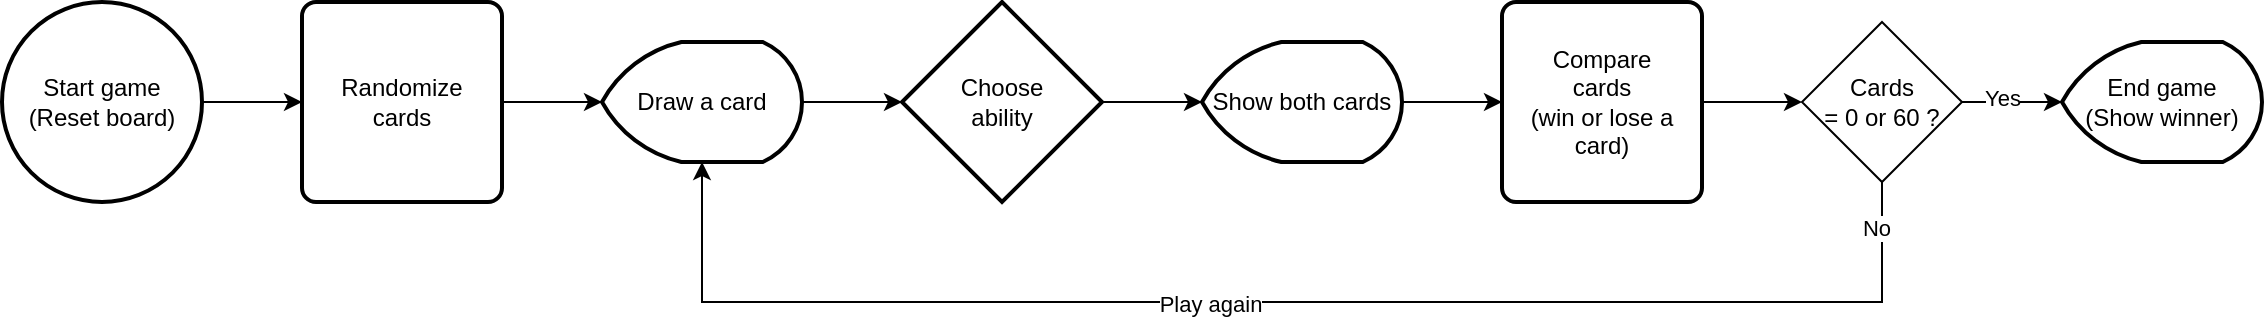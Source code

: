 <mxfile version="15.7.1" type="github">
  <diagram name="Page-1" id="c7488fd3-1785-93aa-aadb-54a6760d102a">
    <mxGraphModel dx="1422" dy="794" grid="1" gridSize="10" guides="1" tooltips="1" connect="1" arrows="1" fold="1" page="1" pageScale="1" pageWidth="1100" pageHeight="850" background="none" math="0" shadow="0">
      <root>
        <mxCell id="0" />
        <mxCell id="1" parent="0" />
        <mxCell id="yQ1UEBd4T4hU5DyZiee6-8" style="edgeStyle=orthogonalEdgeStyle;rounded=0;orthogonalLoop=1;jettySize=auto;html=1;exitX=1;exitY=0.5;exitDx=0;exitDy=0;exitPerimeter=0;entryX=0;entryY=0.5;entryDx=0;entryDy=0;" edge="1" parent="1" source="yQ1UEBd4T4hU5DyZiee6-1" target="yQ1UEBd4T4hU5DyZiee6-5">
          <mxGeometry relative="1" as="geometry" />
        </mxCell>
        <mxCell id="yQ1UEBd4T4hU5DyZiee6-1" value="Start game&lt;br&gt;(Reset board)" style="strokeWidth=2;html=1;shape=mxgraph.flowchart.start_2;whiteSpace=wrap;" vertex="1" parent="1">
          <mxGeometry x="10" y="10" width="100" height="100" as="geometry" />
        </mxCell>
        <mxCell id="yQ1UEBd4T4hU5DyZiee6-12" style="edgeStyle=orthogonalEdgeStyle;rounded=0;orthogonalLoop=1;jettySize=auto;html=1;exitX=1;exitY=0.5;exitDx=0;exitDy=0;entryX=0;entryY=0.5;entryDx=0;entryDy=0;entryPerimeter=0;" edge="1" parent="1" source="yQ1UEBd4T4hU5DyZiee6-5" target="yQ1UEBd4T4hU5DyZiee6-9">
          <mxGeometry relative="1" as="geometry" />
        </mxCell>
        <mxCell id="yQ1UEBd4T4hU5DyZiee6-5" value="Randomize&lt;br&gt;cards" style="rounded=1;whiteSpace=wrap;html=1;absoluteArcSize=1;arcSize=14;strokeWidth=2;" vertex="1" parent="1">
          <mxGeometry x="160" y="10" width="100" height="100" as="geometry" />
        </mxCell>
        <mxCell id="yQ1UEBd4T4hU5DyZiee6-15" style="edgeStyle=orthogonalEdgeStyle;rounded=0;orthogonalLoop=1;jettySize=auto;html=1;exitX=1;exitY=0.5;exitDx=0;exitDy=0;exitPerimeter=0;entryX=0;entryY=0.5;entryDx=0;entryDy=0;entryPerimeter=0;" edge="1" parent="1" source="yQ1UEBd4T4hU5DyZiee6-9" target="yQ1UEBd4T4hU5DyZiee6-10">
          <mxGeometry relative="1" as="geometry" />
        </mxCell>
        <mxCell id="yQ1UEBd4T4hU5DyZiee6-9" value="Draw a card" style="strokeWidth=2;html=1;shape=mxgraph.flowchart.display;whiteSpace=wrap;" vertex="1" parent="1">
          <mxGeometry x="310" y="30" width="100" height="60" as="geometry" />
        </mxCell>
        <mxCell id="yQ1UEBd4T4hU5DyZiee6-32" style="edgeStyle=orthogonalEdgeStyle;rounded=0;orthogonalLoop=1;jettySize=auto;html=1;exitX=1;exitY=0.5;exitDx=0;exitDy=0;exitPerimeter=0;" edge="1" parent="1" source="yQ1UEBd4T4hU5DyZiee6-10" target="yQ1UEBd4T4hU5DyZiee6-30">
          <mxGeometry relative="1" as="geometry" />
        </mxCell>
        <mxCell id="yQ1UEBd4T4hU5DyZiee6-10" value="Choose&lt;br&gt;ability" style="strokeWidth=2;html=1;shape=mxgraph.flowchart.decision;whiteSpace=wrap;" vertex="1" parent="1">
          <mxGeometry x="460" y="10" width="100" height="100" as="geometry" />
        </mxCell>
        <mxCell id="yQ1UEBd4T4hU5DyZiee6-23" style="edgeStyle=orthogonalEdgeStyle;rounded=0;orthogonalLoop=1;jettySize=auto;html=1;exitX=1;exitY=0.5;exitDx=0;exitDy=0;entryX=0;entryY=0.5;entryDx=0;entryDy=0;" edge="1" parent="1" source="yQ1UEBd4T4hU5DyZiee6-16" target="yQ1UEBd4T4hU5DyZiee6-21">
          <mxGeometry relative="1" as="geometry" />
        </mxCell>
        <mxCell id="yQ1UEBd4T4hU5DyZiee6-16" value="Compare&lt;br&gt;cards&lt;br&gt;(win or lose a card)" style="rounded=1;whiteSpace=wrap;html=1;absoluteArcSize=1;arcSize=14;strokeWidth=2;" vertex="1" parent="1">
          <mxGeometry x="760" y="10" width="100" height="100" as="geometry" />
        </mxCell>
        <mxCell id="yQ1UEBd4T4hU5DyZiee6-24" style="edgeStyle=orthogonalEdgeStyle;rounded=0;orthogonalLoop=1;jettySize=auto;html=1;entryX=0.5;entryY=1;entryDx=0;entryDy=0;entryPerimeter=0;exitX=0.5;exitY=1;exitDx=0;exitDy=0;" edge="1" parent="1" source="yQ1UEBd4T4hU5DyZiee6-21" target="yQ1UEBd4T4hU5DyZiee6-9">
          <mxGeometry relative="1" as="geometry">
            <mxPoint x="510" y="90" as="targetPoint" />
            <Array as="points">
              <mxPoint x="950" y="160" />
              <mxPoint x="360" y="160" />
            </Array>
          </mxGeometry>
        </mxCell>
        <mxCell id="yQ1UEBd4T4hU5DyZiee6-25" value="No" style="edgeLabel;html=1;align=center;verticalAlign=middle;resizable=0;points=[];" vertex="1" connectable="0" parent="yQ1UEBd4T4hU5DyZiee6-24">
          <mxGeometry x="-0.937" y="-3" relative="1" as="geometry">
            <mxPoint as="offset" />
          </mxGeometry>
        </mxCell>
        <mxCell id="yQ1UEBd4T4hU5DyZiee6-26" value="Play again" style="edgeLabel;html=1;align=center;verticalAlign=middle;resizable=0;points=[];" vertex="1" connectable="0" parent="yQ1UEBd4T4hU5DyZiee6-24">
          <mxGeometry x="0.102" y="1" relative="1" as="geometry">
            <mxPoint as="offset" />
          </mxGeometry>
        </mxCell>
        <mxCell id="yQ1UEBd4T4hU5DyZiee6-29" style="edgeStyle=orthogonalEdgeStyle;rounded=0;orthogonalLoop=1;jettySize=auto;html=1;exitX=1;exitY=0.5;exitDx=0;exitDy=0;entryX=0;entryY=0.5;entryDx=0;entryDy=0;entryPerimeter=0;" edge="1" parent="1" source="yQ1UEBd4T4hU5DyZiee6-21" target="yQ1UEBd4T4hU5DyZiee6-27">
          <mxGeometry relative="1" as="geometry">
            <Array as="points">
              <mxPoint x="1030" y="60" />
              <mxPoint x="1030" y="60" />
            </Array>
          </mxGeometry>
        </mxCell>
        <mxCell id="yQ1UEBd4T4hU5DyZiee6-34" value="Yes" style="edgeLabel;html=1;align=center;verticalAlign=middle;resizable=0;points=[];" vertex="1" connectable="0" parent="yQ1UEBd4T4hU5DyZiee6-29">
          <mxGeometry x="-0.227" y="2" relative="1" as="geometry">
            <mxPoint as="offset" />
          </mxGeometry>
        </mxCell>
        <mxCell id="yQ1UEBd4T4hU5DyZiee6-21" value="Cards &lt;br&gt;= 0 or 60 ?" style="rhombus;whiteSpace=wrap;html=1;" vertex="1" parent="1">
          <mxGeometry x="910" y="20" width="80" height="80" as="geometry" />
        </mxCell>
        <mxCell id="yQ1UEBd4T4hU5DyZiee6-27" value="End game&lt;br&gt;(Show winner)" style="strokeWidth=2;html=1;shape=mxgraph.flowchart.display;whiteSpace=wrap;" vertex="1" parent="1">
          <mxGeometry x="1040" y="30" width="100" height="60" as="geometry" />
        </mxCell>
        <mxCell id="yQ1UEBd4T4hU5DyZiee6-33" style="edgeStyle=orthogonalEdgeStyle;rounded=0;orthogonalLoop=1;jettySize=auto;html=1;exitX=1;exitY=0.5;exitDx=0;exitDy=0;exitPerimeter=0;entryX=0;entryY=0.5;entryDx=0;entryDy=0;" edge="1" parent="1" source="yQ1UEBd4T4hU5DyZiee6-30" target="yQ1UEBd4T4hU5DyZiee6-16">
          <mxGeometry relative="1" as="geometry" />
        </mxCell>
        <mxCell id="yQ1UEBd4T4hU5DyZiee6-30" value="Show both cards" style="strokeWidth=2;html=1;shape=mxgraph.flowchart.display;whiteSpace=wrap;" vertex="1" parent="1">
          <mxGeometry x="610" y="30" width="100" height="60" as="geometry" />
        </mxCell>
      </root>
    </mxGraphModel>
  </diagram>
</mxfile>
